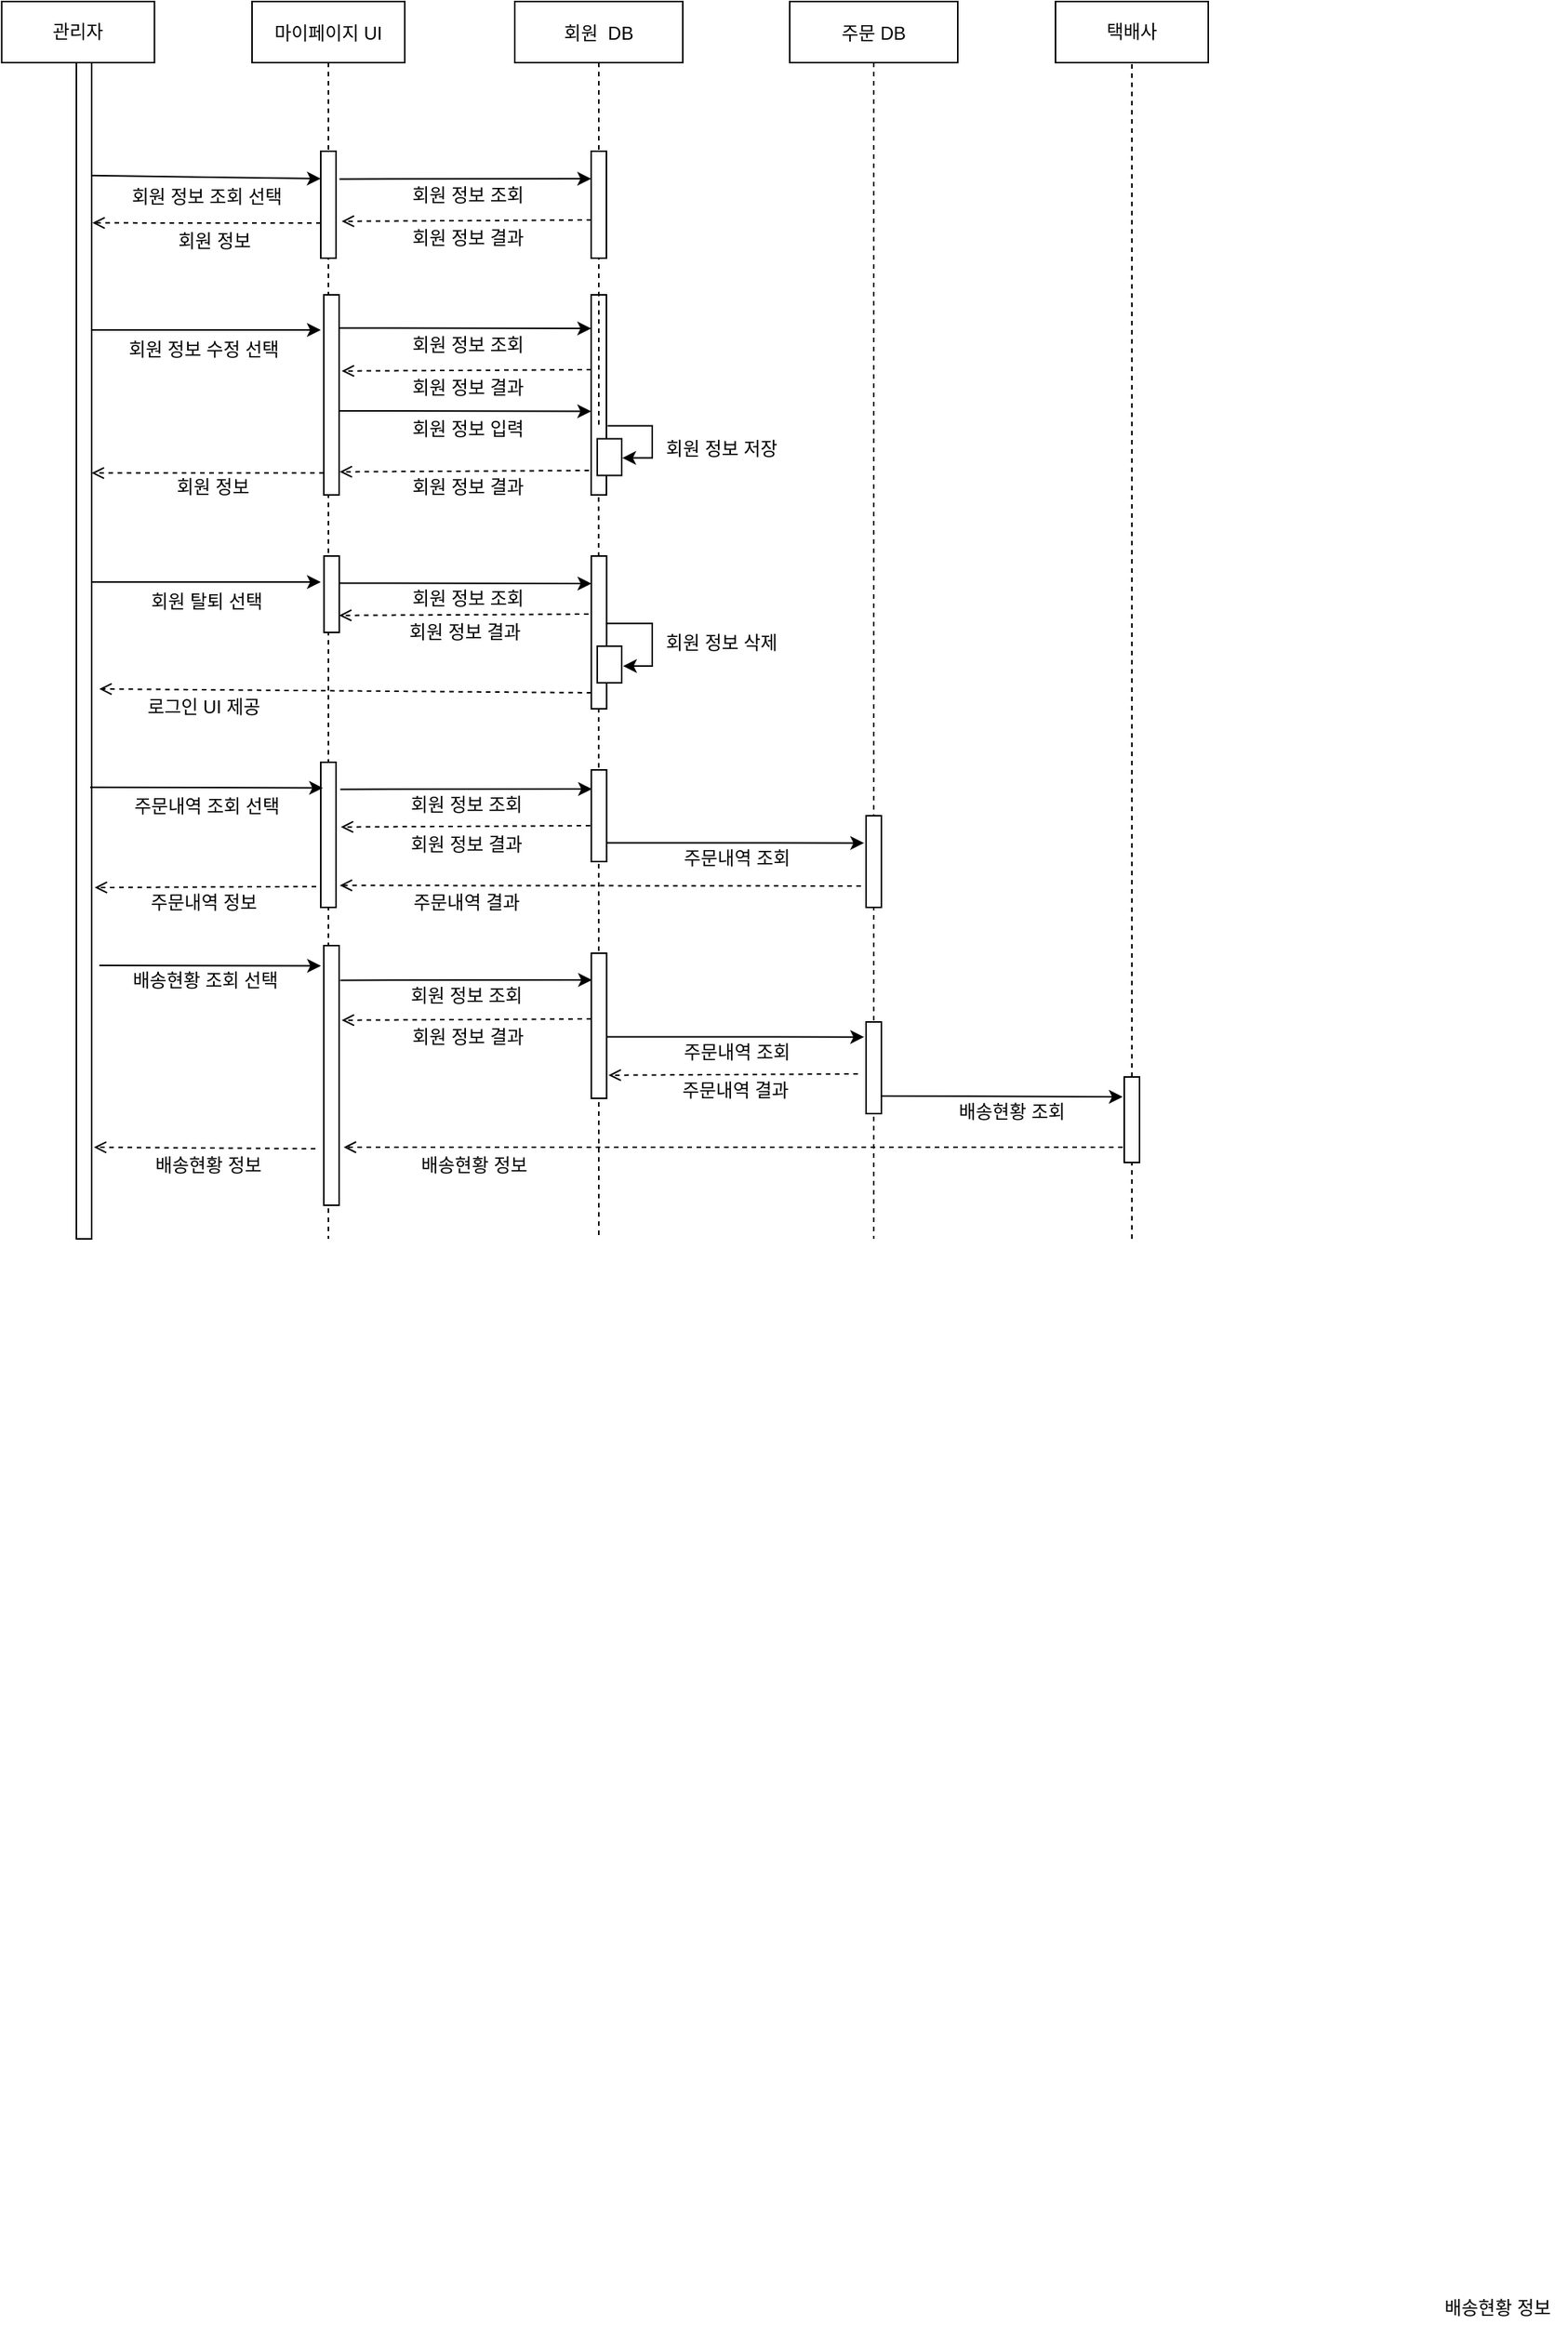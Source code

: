 <mxfile version="18.1.2" type="github">
  <diagram id="kgpKYQtTHZ0yAKxKKP6v" name="Page-1">
    <mxGraphModel dx="1894" dy="702" grid="1" gridSize="10" guides="1" tooltips="1" connect="1" arrows="1" fold="1" page="1" pageScale="1" pageWidth="850" pageHeight="1100" math="0" shadow="0">
      <root>
        <mxCell id="0" />
        <mxCell id="1" parent="0" />
        <mxCell id="r8XIUrFHfBqZS6FGPilP-93" value="" style="points=[];perimeter=orthogonalPerimeter;rounded=0;shadow=0;strokeWidth=1;" vertex="1" parent="1">
          <mxGeometry x="332" y="242" width="10" height="131" as="geometry" />
        </mxCell>
        <mxCell id="r8XIUrFHfBqZS6FGPilP-76" value="회원  DB" style="shape=umlLifeline;perimeter=lifelinePerimeter;container=1;collapsible=0;recursiveResize=0;rounded=0;shadow=0;strokeWidth=1;" vertex="1" parent="1">
          <mxGeometry x="282" y="50" width="110" height="280" as="geometry" />
        </mxCell>
        <mxCell id="r8XIUrFHfBqZS6FGPilP-83" value="" style="points=[];perimeter=orthogonalPerimeter;rounded=0;shadow=0;strokeWidth=1;" vertex="1" parent="r8XIUrFHfBqZS6FGPilP-76">
          <mxGeometry x="50" y="98" width="10" height="70" as="geometry" />
        </mxCell>
        <mxCell id="r8XIUrFHfBqZS6FGPilP-84" value="" style="endArrow=classic;html=1;rounded=0;entryX=-0.177;entryY=0.155;entryDx=0;entryDy=0;entryPerimeter=0;exitX=1.022;exitY=0.36;exitDx=0;exitDy=0;exitPerimeter=0;" edge="1" parent="r8XIUrFHfBqZS6FGPilP-76">
          <mxGeometry width="50" height="50" relative="1" as="geometry">
            <mxPoint x="-114.78" y="116.2" as="sourcePoint" />
            <mxPoint x="50" y="116.005" as="targetPoint" />
          </mxGeometry>
        </mxCell>
        <mxCell id="r8XIUrFHfBqZS6FGPilP-86" value="" style="endArrow=open;html=1;rounded=0;dashed=1;entryX=1.03;entryY=0.253;entryDx=0;entryDy=0;entryPerimeter=0;endFill=0;exitX=-0.141;exitY=0.544;exitDx=0;exitDy=0;exitPerimeter=0;" edge="1" parent="r8XIUrFHfBqZS6FGPilP-76">
          <mxGeometry width="50" height="50" relative="1" as="geometry">
            <mxPoint x="50" y="142.998" as="sourcePoint" />
            <mxPoint x="-113.29" y="143.88" as="targetPoint" />
          </mxGeometry>
        </mxCell>
        <mxCell id="r8XIUrFHfBqZS6FGPilP-101" value="회원 정보 입력" style="text;html=1;align=center;verticalAlign=middle;resizable=0;points=[];autosize=1;strokeColor=none;fillColor=none;" vertex="1" parent="r8XIUrFHfBqZS6FGPilP-76">
          <mxGeometry x="-76" y="270.24" width="90" height="20" as="geometry" />
        </mxCell>
        <mxCell id="3nuBFxr9cyL0pnOWT2aG-5" value="마이페이지 UI" style="shape=umlLifeline;perimeter=lifelinePerimeter;container=1;collapsible=0;recursiveResize=0;rounded=0;shadow=0;strokeWidth=1;" parent="1" vertex="1">
          <mxGeometry x="110" y="50" width="100" height="810" as="geometry" />
        </mxCell>
        <mxCell id="r8XIUrFHfBqZS6FGPilP-82" value="" style="points=[];perimeter=orthogonalPerimeter;rounded=0;shadow=0;strokeWidth=1;" vertex="1" parent="3nuBFxr9cyL0pnOWT2aG-5">
          <mxGeometry x="45" y="98" width="10" height="70" as="geometry" />
        </mxCell>
        <mxCell id="r8XIUrFHfBqZS6FGPilP-139" value="" style="points=[];perimeter=orthogonalPerimeter;rounded=0;shadow=0;strokeWidth=1;" vertex="1" parent="3nuBFxr9cyL0pnOWT2aG-5">
          <mxGeometry x="45" y="498" width="10" height="95" as="geometry" />
        </mxCell>
        <mxCell id="r8XIUrFHfBqZS6FGPilP-27" value="" style="endArrow=classic;html=1;rounded=0;exitX=0.9;exitY=0.096;exitDx=0;exitDy=0;exitPerimeter=0;" edge="1" parent="3nuBFxr9cyL0pnOWT2aG-5" source="3nuBFxr9cyL0pnOWT2aG-2">
          <mxGeometry width="50" height="50" relative="1" as="geometry">
            <mxPoint x="-100" y="116" as="sourcePoint" />
            <mxPoint x="45" y="116" as="targetPoint" />
          </mxGeometry>
        </mxCell>
        <mxCell id="r8XIUrFHfBqZS6FGPilP-91" value="" style="endArrow=classic;html=1;rounded=0;" edge="1" parent="3nuBFxr9cyL0pnOWT2aG-5">
          <mxGeometry width="50" height="50" relative="1" as="geometry">
            <mxPoint x="-110" y="215" as="sourcePoint" />
            <mxPoint x="45" y="215" as="targetPoint" />
          </mxGeometry>
        </mxCell>
        <mxCell id="r8XIUrFHfBqZS6FGPilP-92" value="회원 정보 수정 선택" style="text;html=1;align=center;verticalAlign=middle;resizable=0;points=[];autosize=1;strokeColor=none;fillColor=none;" vertex="1" parent="3nuBFxr9cyL0pnOWT2aG-5">
          <mxGeometry x="-92" y="218" width="120" height="20" as="geometry" />
        </mxCell>
        <mxCell id="r8XIUrFHfBqZS6FGPilP-122" value="" style="endArrow=classic;html=1;rounded=0;" edge="1" parent="3nuBFxr9cyL0pnOWT2aG-5">
          <mxGeometry width="50" height="50" relative="1" as="geometry">
            <mxPoint x="-110" y="380" as="sourcePoint" />
            <mxPoint x="45" y="380" as="targetPoint" />
          </mxGeometry>
        </mxCell>
        <mxCell id="r8XIUrFHfBqZS6FGPilP-141" value="주문내역 조회 선택" style="text;html=1;align=center;verticalAlign=middle;resizable=0;points=[];autosize=1;strokeColor=none;fillColor=none;" vertex="1" parent="3nuBFxr9cyL0pnOWT2aG-5">
          <mxGeometry x="-90.0" y="517" width="120" height="20" as="geometry" />
        </mxCell>
        <mxCell id="r8XIUrFHfBqZS6FGPilP-7" value="" style="endArrow=none;dashed=1;html=1;rounded=0;" edge="1" parent="1">
          <mxGeometry width="50" height="50" relative="1" as="geometry">
            <mxPoint y="440" as="sourcePoint" />
            <mxPoint y="110" as="targetPoint" />
          </mxGeometry>
        </mxCell>
        <mxCell id="3nuBFxr9cyL0pnOWT2aG-2" value="" style="points=[];perimeter=orthogonalPerimeter;rounded=0;shadow=0;strokeWidth=1;" parent="1" vertex="1">
          <mxGeometry x="-5" y="90" width="10" height="770" as="geometry" />
        </mxCell>
        <mxCell id="r8XIUrFHfBqZS6FGPilP-79" value="주문 DB" style="shape=umlLifeline;perimeter=lifelinePerimeter;container=1;collapsible=0;recursiveResize=0;rounded=0;shadow=0;strokeWidth=1;" vertex="1" parent="1">
          <mxGeometry x="462" y="50" width="110" height="810" as="geometry" />
        </mxCell>
        <mxCell id="r8XIUrFHfBqZS6FGPilP-142" value="" style="points=[];perimeter=orthogonalPerimeter;rounded=0;shadow=0;strokeWidth=1;" vertex="1" parent="r8XIUrFHfBqZS6FGPilP-79">
          <mxGeometry x="50" y="533" width="10" height="60" as="geometry" />
        </mxCell>
        <mxCell id="r8XIUrFHfBqZS6FGPilP-147" value="" style="endArrow=classic;html=1;rounded=0;entryX=-0.131;entryY=0.297;entryDx=0;entryDy=0;entryPerimeter=0;exitX=1.022;exitY=0.36;exitDx=0;exitDy=0;exitPerimeter=0;endFill=1;" edge="1" parent="r8XIUrFHfBqZS6FGPilP-79">
          <mxGeometry width="50" height="50" relative="1" as="geometry">
            <mxPoint x="-119.86" y="550.7" as="sourcePoint" />
            <mxPoint x="48.69" y="550.85" as="targetPoint" />
          </mxGeometry>
        </mxCell>
        <mxCell id="r8XIUrFHfBqZS6FGPilP-209" value="" style="points=[];perimeter=orthogonalPerimeter;rounded=0;shadow=0;strokeWidth=1;" vertex="1" parent="r8XIUrFHfBqZS6FGPilP-79">
          <mxGeometry x="50" y="668" width="10" height="60" as="geometry" />
        </mxCell>
        <mxCell id="r8XIUrFHfBqZS6FGPilP-210" value="" style="endArrow=classic;html=1;rounded=0;entryX=-0.131;entryY=0.297;entryDx=0;entryDy=0;entryPerimeter=0;exitX=1.022;exitY=0.36;exitDx=0;exitDy=0;exitPerimeter=0;endFill=1;" edge="1" parent="r8XIUrFHfBqZS6FGPilP-79">
          <mxGeometry width="50" height="50" relative="1" as="geometry">
            <mxPoint x="-119.86" y="677.7" as="sourcePoint" />
            <mxPoint x="48.69" y="677.85" as="targetPoint" />
          </mxGeometry>
        </mxCell>
        <mxCell id="r8XIUrFHfBqZS6FGPilP-211" value="주문내역 조회" style="text;html=1;align=center;verticalAlign=middle;resizable=0;points=[];autosize=1;strokeColor=none;fillColor=none;" vertex="1" parent="r8XIUrFHfBqZS6FGPilP-79">
          <mxGeometry x="-80" y="678" width="90" height="20" as="geometry" />
        </mxCell>
        <mxCell id="r8XIUrFHfBqZS6FGPilP-212" value="" style="endArrow=open;html=1;rounded=0;dashed=1;entryX=1.03;entryY=0.253;entryDx=0;entryDy=0;entryPerimeter=0;endFill=0;exitX=-0.141;exitY=0.544;exitDx=0;exitDy=0;exitPerimeter=0;" edge="1" parent="r8XIUrFHfBqZS6FGPilP-79">
          <mxGeometry width="50" height="50" relative="1" as="geometry">
            <mxPoint x="44.65" y="701.998" as="sourcePoint" />
            <mxPoint x="-118.64" y="702.88" as="targetPoint" />
          </mxGeometry>
        </mxCell>
        <mxCell id="r8XIUrFHfBqZS6FGPilP-213" value="주문내역 결과" style="text;html=1;align=center;verticalAlign=middle;resizable=0;points=[];autosize=1;strokeColor=none;fillColor=none;" vertex="1" parent="r8XIUrFHfBqZS6FGPilP-79">
          <mxGeometry x="-81.35" y="703" width="90" height="20" as="geometry" />
        </mxCell>
        <mxCell id="r8XIUrFHfBqZS6FGPilP-182" value="" style="endArrow=classic;html=1;rounded=0;exitX=1.022;exitY=0.36;exitDx=0;exitDy=0;exitPerimeter=0;endFill=1;" edge="1" parent="r8XIUrFHfBqZS6FGPilP-79">
          <mxGeometry width="50" height="50" relative="1" as="geometry">
            <mxPoint x="60.0" y="716.5" as="sourcePoint" />
            <mxPoint x="218" y="717" as="targetPoint" />
          </mxGeometry>
        </mxCell>
        <mxCell id="r8XIUrFHfBqZS6FGPilP-193" value="" style="endArrow=open;html=1;rounded=0;dashed=1;endFill=0;exitX=-0.141;exitY=0.544;exitDx=0;exitDy=0;exitPerimeter=0;" edge="1" parent="r8XIUrFHfBqZS6FGPilP-79">
          <mxGeometry width="50" height="50" relative="1" as="geometry">
            <mxPoint x="218.0" y="749.998" as="sourcePoint" />
            <mxPoint x="-292" y="750" as="targetPoint" />
          </mxGeometry>
        </mxCell>
        <mxCell id="r8XIUrFHfBqZS6FGPilP-85" value="회원 정보 조회" style="text;html=1;align=center;verticalAlign=middle;resizable=0;points=[];autosize=1;strokeColor=none;fillColor=none;" vertex="1" parent="1">
          <mxGeometry x="206" y="167" width="90" height="20" as="geometry" />
        </mxCell>
        <mxCell id="r8XIUrFHfBqZS6FGPilP-87" value="회원 정보 결과" style="text;html=1;align=center;verticalAlign=middle;resizable=0;points=[];autosize=1;strokeColor=none;fillColor=none;" vertex="1" parent="1">
          <mxGeometry x="206" y="195" width="90" height="20" as="geometry" />
        </mxCell>
        <mxCell id="r8XIUrFHfBqZS6FGPilP-89" value="" style="points=[];perimeter=orthogonalPerimeter;rounded=0;shadow=0;strokeWidth=1;" vertex="1" parent="1">
          <mxGeometry x="157" y="242" width="10" height="131" as="geometry" />
        </mxCell>
        <mxCell id="r8XIUrFHfBqZS6FGPilP-94" value="" style="endArrow=classic;html=1;rounded=0;entryX=-0.177;entryY=0.155;entryDx=0;entryDy=0;entryPerimeter=0;exitX=1.022;exitY=0.189;exitDx=0;exitDy=0;exitPerimeter=0;" edge="1" parent="1">
          <mxGeometry width="50" height="50" relative="1" as="geometry">
            <mxPoint x="167.22" y="263.759" as="sourcePoint" />
            <mxPoint x="332" y="264.005" as="targetPoint" />
          </mxGeometry>
        </mxCell>
        <mxCell id="r8XIUrFHfBqZS6FGPilP-95" value="" style="endArrow=open;html=1;rounded=0;dashed=1;entryX=1.03;entryY=0.253;entryDx=0;entryDy=0;entryPerimeter=0;endFill=0;exitX=-0.141;exitY=0.544;exitDx=0;exitDy=0;exitPerimeter=0;" edge="1" parent="1">
          <mxGeometry width="50" height="50" relative="1" as="geometry">
            <mxPoint x="332" y="290.998" as="sourcePoint" />
            <mxPoint x="168.71" y="291.88" as="targetPoint" />
          </mxGeometry>
        </mxCell>
        <mxCell id="r8XIUrFHfBqZS6FGPilP-96" value="회원 정보 조회" style="text;html=1;align=center;verticalAlign=middle;resizable=0;points=[];autosize=1;strokeColor=none;fillColor=none;" vertex="1" parent="1">
          <mxGeometry x="206" y="265" width="90" height="20" as="geometry" />
        </mxCell>
        <mxCell id="r8XIUrFHfBqZS6FGPilP-97" value="회원 정보 결과" style="text;html=1;align=center;verticalAlign=middle;resizable=0;points=[];autosize=1;strokeColor=none;fillColor=none;" vertex="1" parent="1">
          <mxGeometry x="206" y="293" width="90" height="20" as="geometry" />
        </mxCell>
        <mxCell id="r8XIUrFHfBqZS6FGPilP-105" value="" style="endArrow=none;html=1;rounded=0;dashed=1;endFill=0;exitX=0.689;exitY=1.019;exitDx=0;exitDy=0;exitPerimeter=0;" edge="1" parent="1">
          <mxGeometry width="50" height="50" relative="1" as="geometry">
            <mxPoint x="336.89" y="374.489" as="sourcePoint" />
            <mxPoint x="337" y="860" as="targetPoint" />
          </mxGeometry>
        </mxCell>
        <mxCell id="r8XIUrFHfBqZS6FGPilP-98" value="" style="points=[];perimeter=orthogonalPerimeter;rounded=0;shadow=0;strokeWidth=1;" vertex="1" parent="1">
          <mxGeometry x="336" y="336.24" width="16" height="24" as="geometry" />
        </mxCell>
        <mxCell id="r8XIUrFHfBqZS6FGPilP-108" value="" style="endArrow=classic;html=1;rounded=0;exitX=1.071;exitY=0.655;exitDx=0;exitDy=0;exitPerimeter=0;edgeStyle=orthogonalEdgeStyle;entryX=1.023;entryY=0.523;entryDx=0;entryDy=0;entryPerimeter=0;" edge="1" parent="1" source="r8XIUrFHfBqZS6FGPilP-93" target="r8XIUrFHfBqZS6FGPilP-98">
          <mxGeometry width="50" height="50" relative="1" as="geometry">
            <mxPoint x="362" y="353" as="sourcePoint" />
            <mxPoint x="412" y="303" as="targetPoint" />
            <Array as="points">
              <mxPoint x="372" y="328" />
              <mxPoint x="372" y="349" />
            </Array>
          </mxGeometry>
        </mxCell>
        <mxCell id="r8XIUrFHfBqZS6FGPilP-109" value="회원 정보 저장" style="text;html=1;align=center;verticalAlign=middle;resizable=0;points=[];autosize=1;strokeColor=none;fillColor=none;" vertex="1" parent="1">
          <mxGeometry x="372" y="333" width="90" height="20" as="geometry" />
        </mxCell>
        <mxCell id="r8XIUrFHfBqZS6FGPilP-110" value="" style="endArrow=open;html=1;rounded=0;dashed=1;entryX=1.03;entryY=0.253;entryDx=0;entryDy=0;entryPerimeter=0;endFill=0;exitX=-0.141;exitY=0.544;exitDx=0;exitDy=0;exitPerimeter=0;" edge="1" parent="1">
          <mxGeometry width="50" height="50" relative="1" as="geometry">
            <mxPoint x="330.64" y="356.998" as="sourcePoint" />
            <mxPoint x="167.35" y="357.88" as="targetPoint" />
          </mxGeometry>
        </mxCell>
        <mxCell id="r8XIUrFHfBqZS6FGPilP-111" value="회원 정보 결과" style="text;html=1;align=center;verticalAlign=middle;resizable=0;points=[];autosize=1;strokeColor=none;fillColor=none;" vertex="1" parent="1">
          <mxGeometry x="206" y="358.24" width="90" height="20" as="geometry" />
        </mxCell>
        <mxCell id="r8XIUrFHfBqZS6FGPilP-116" value="" style="endArrow=open;html=1;rounded=0;dashed=1;endFill=0;" edge="1" parent="1" target="3nuBFxr9cyL0pnOWT2aG-2">
          <mxGeometry width="50" height="50" relative="1" as="geometry">
            <mxPoint x="157" y="358.64" as="sourcePoint" />
            <mxPoint x="10" y="360" as="targetPoint" />
          </mxGeometry>
        </mxCell>
        <mxCell id="r8XIUrFHfBqZS6FGPilP-100" value="" style="endArrow=classic;html=1;rounded=0;entryX=-0.177;entryY=0.155;entryDx=0;entryDy=0;entryPerimeter=0;exitX=1.022;exitY=0.189;exitDx=0;exitDy=0;exitPerimeter=0;" edge="1" parent="1">
          <mxGeometry width="50" height="50" relative="1" as="geometry">
            <mxPoint x="167.22" y="317.999" as="sourcePoint" />
            <mxPoint x="332" y="318.245" as="targetPoint" />
          </mxGeometry>
        </mxCell>
        <mxCell id="r8XIUrFHfBqZS6FGPilP-115" value="회원 정보" style="text;html=1;align=center;verticalAlign=middle;resizable=0;points=[];autosize=1;strokeColor=none;fillColor=none;" vertex="1" parent="1">
          <mxGeometry x="49" y="358.24" width="70" height="20" as="geometry" />
        </mxCell>
        <mxCell id="r8XIUrFHfBqZS6FGPilP-119" value="" style="points=[];perimeter=orthogonalPerimeter;rounded=0;shadow=0;strokeWidth=1;" vertex="1" parent="1">
          <mxGeometry x="332.14" y="413" width="10" height="100" as="geometry" />
        </mxCell>
        <mxCell id="r8XIUrFHfBqZS6FGPilP-121" value="" style="points=[];perimeter=orthogonalPerimeter;rounded=0;shadow=0;strokeWidth=1;" vertex="1" parent="1">
          <mxGeometry x="157.14" y="413" width="10" height="50" as="geometry" />
        </mxCell>
        <mxCell id="r8XIUrFHfBqZS6FGPilP-123" value="회원 탈퇴 선택" style="text;html=1;align=center;verticalAlign=middle;resizable=0;points=[];autosize=1;strokeColor=none;fillColor=none;" vertex="1" parent="1">
          <mxGeometry x="35.0" y="433" width="90" height="20" as="geometry" />
        </mxCell>
        <mxCell id="r8XIUrFHfBqZS6FGPilP-124" value="" style="endArrow=classic;html=1;rounded=0;entryX=-0.177;entryY=0.155;entryDx=0;entryDy=0;entryPerimeter=0;exitX=1.022;exitY=0.189;exitDx=0;exitDy=0;exitPerimeter=0;" edge="1" parent="1">
          <mxGeometry width="50" height="50" relative="1" as="geometry">
            <mxPoint x="167.36" y="430.759" as="sourcePoint" />
            <mxPoint x="332.14" y="431.005" as="targetPoint" />
          </mxGeometry>
        </mxCell>
        <mxCell id="r8XIUrFHfBqZS6FGPilP-126" value="회원 정보 조회" style="text;html=1;align=center;verticalAlign=middle;resizable=0;points=[];autosize=1;strokeColor=none;fillColor=none;" vertex="1" parent="1">
          <mxGeometry x="206.14" y="431" width="90" height="20" as="geometry" />
        </mxCell>
        <mxCell id="r8XIUrFHfBqZS6FGPilP-128" value="" style="points=[];perimeter=orthogonalPerimeter;rounded=0;shadow=0;strokeWidth=1;" vertex="1" parent="1">
          <mxGeometry x="336" y="472" width="16" height="24" as="geometry" />
        </mxCell>
        <mxCell id="r8XIUrFHfBqZS6FGPilP-130" value="회원 정보 삭제" style="text;html=1;align=center;verticalAlign=middle;resizable=0;points=[];autosize=1;strokeColor=none;fillColor=none;" vertex="1" parent="1">
          <mxGeometry x="372" y="460" width="90" height="20" as="geometry" />
        </mxCell>
        <mxCell id="r8XIUrFHfBqZS6FGPilP-131" value="" style="endArrow=open;html=1;rounded=0;dashed=1;endFill=0;exitX=-0.003;exitY=0.895;exitDx=0;exitDy=0;exitPerimeter=0;" edge="1" parent="1" source="r8XIUrFHfBqZS6FGPilP-119">
          <mxGeometry width="50" height="50" relative="1" as="geometry">
            <mxPoint x="304" y="503" as="sourcePoint" />
            <mxPoint x="10" y="500" as="targetPoint" />
            <Array as="points">
              <mxPoint x="10" y="500" />
            </Array>
          </mxGeometry>
        </mxCell>
        <mxCell id="r8XIUrFHfBqZS6FGPilP-136" value="" style="endArrow=classic;html=1;rounded=0;edgeStyle=orthogonalEdgeStyle;exitX=0.956;exitY=0.207;exitDx=0;exitDy=0;exitPerimeter=0;entryX=1.055;entryY=0.502;entryDx=0;entryDy=0;entryPerimeter=0;" edge="1" parent="1">
          <mxGeometry width="50" height="50" relative="1" as="geometry">
            <mxPoint x="341.7" y="457.117" as="sourcePoint" />
            <mxPoint x="352.88" y="485.048" as="targetPoint" />
            <Array as="points">
              <mxPoint x="372" y="457" />
              <mxPoint x="372" y="485" />
            </Array>
          </mxGeometry>
        </mxCell>
        <mxCell id="r8XIUrFHfBqZS6FGPilP-135" value="로그인 UI 제공" style="text;html=1;align=center;verticalAlign=middle;resizable=0;points=[];autosize=1;strokeColor=none;fillColor=none;" vertex="1" parent="1">
          <mxGeometry x="33.14" y="502" width="90" height="20" as="geometry" />
        </mxCell>
        <mxCell id="r8XIUrFHfBqZS6FGPilP-143" value="" style="points=[];perimeter=orthogonalPerimeter;rounded=0;shadow=0;strokeWidth=1;" vertex="1" parent="1">
          <mxGeometry x="332.14" y="553" width="10" height="60" as="geometry" />
        </mxCell>
        <mxCell id="r8XIUrFHfBqZS6FGPilP-145" value="" style="endArrow=classic;html=1;rounded=0;entryX=-0.177;entryY=0.155;entryDx=0;entryDy=0;entryPerimeter=0;exitX=1.022;exitY=0.36;exitDx=0;exitDy=0;exitPerimeter=0;endFill=1;" edge="1" parent="1">
          <mxGeometry width="50" height="50" relative="1" as="geometry">
            <mxPoint x="167.75" y="565.7" as="sourcePoint" />
            <mxPoint x="332.53" y="565.505" as="targetPoint" />
          </mxGeometry>
        </mxCell>
        <mxCell id="r8XIUrFHfBqZS6FGPilP-146" value="회원 정보 조회" style="text;html=1;align=center;verticalAlign=middle;resizable=0;points=[];autosize=1;strokeColor=none;fillColor=none;" vertex="1" parent="1">
          <mxGeometry x="204.53" y="565.5" width="90" height="20" as="geometry" />
        </mxCell>
        <mxCell id="r8XIUrFHfBqZS6FGPilP-148" value="주문내역 조회" style="text;html=1;align=center;verticalAlign=middle;resizable=0;points=[];autosize=1;strokeColor=none;fillColor=none;" vertex="1" parent="1">
          <mxGeometry x="382" y="601" width="90" height="20" as="geometry" />
        </mxCell>
        <mxCell id="r8XIUrFHfBqZS6FGPilP-150" value="" style="endArrow=open;html=1;rounded=0;dashed=1;endFill=0;exitX=-0.141;exitY=0.544;exitDx=0;exitDy=0;exitPerimeter=0;entryX=1.043;entryY=0.78;entryDx=0;entryDy=0;entryPerimeter=0;" edge="1" parent="1">
          <mxGeometry width="50" height="50" relative="1" as="geometry">
            <mxPoint x="508.64" y="628.998" as="sourcePoint" />
            <mxPoint x="167.43" y="628.6" as="targetPoint" />
          </mxGeometry>
        </mxCell>
        <mxCell id="r8XIUrFHfBqZS6FGPilP-151" value="주문내역 결과" style="text;html=1;align=center;verticalAlign=middle;resizable=0;points=[];autosize=1;strokeColor=none;fillColor=none;" vertex="1" parent="1">
          <mxGeometry x="204.53" y="630" width="90" height="20" as="geometry" />
        </mxCell>
        <mxCell id="r8XIUrFHfBqZS6FGPilP-168" value="" style="endArrow=classic;html=1;rounded=0;entryX=-0.189;entryY=0.078;entryDx=0;entryDy=0;entryPerimeter=0;" edge="1" parent="1" target="r8XIUrFHfBqZS6FGPilP-169">
          <mxGeometry width="50" height="50" relative="1" as="geometry">
            <mxPoint x="10" y="681" as="sourcePoint" />
            <mxPoint x="309.01" y="681.65" as="targetPoint" />
          </mxGeometry>
        </mxCell>
        <mxCell id="r8XIUrFHfBqZS6FGPilP-169" value="" style="points=[];perimeter=orthogonalPerimeter;rounded=0;shadow=0;strokeWidth=1;" vertex="1" parent="1">
          <mxGeometry x="157" y="668" width="10" height="170" as="geometry" />
        </mxCell>
        <mxCell id="r8XIUrFHfBqZS6FGPilP-174" value="" style="points=[];perimeter=orthogonalPerimeter;rounded=0;shadow=0;strokeWidth=1;" vertex="1" parent="1">
          <mxGeometry x="332.14" y="673" width="10" height="95" as="geometry" />
        </mxCell>
        <mxCell id="r8XIUrFHfBqZS6FGPilP-175" value="" style="endArrow=classic;html=1;rounded=0;entryX=-0.177;entryY=0.155;entryDx=0;entryDy=0;entryPerimeter=0;exitX=1.022;exitY=0.36;exitDx=0;exitDy=0;exitPerimeter=0;endFill=1;" edge="1" parent="1">
          <mxGeometry width="50" height="50" relative="1" as="geometry">
            <mxPoint x="167.75" y="690.7" as="sourcePoint" />
            <mxPoint x="332.53" y="690.505" as="targetPoint" />
          </mxGeometry>
        </mxCell>
        <mxCell id="r8XIUrFHfBqZS6FGPilP-176" value="회원 정보 조회" style="text;html=1;align=center;verticalAlign=middle;resizable=0;points=[];autosize=1;strokeColor=none;fillColor=none;" vertex="1" parent="1">
          <mxGeometry x="204.53" y="690.5" width="90" height="20" as="geometry" />
        </mxCell>
        <mxCell id="r8XIUrFHfBqZS6FGPilP-183" value="배송현황 조회" style="text;html=1;align=center;verticalAlign=middle;resizable=0;points=[];autosize=1;strokeColor=none;fillColor=none;" vertex="1" parent="1">
          <mxGeometry x="562" y="767" width="90" height="20" as="geometry" />
        </mxCell>
        <mxCell id="r8XIUrFHfBqZS6FGPilP-185" value="" style="endArrow=none;dashed=1;html=1;rounded=0;startArrow=none;entryX=0.5;entryY=1;entryDx=0;entryDy=0;" edge="1" parent="1" source="r8XIUrFHfBqZS6FGPilP-187" target="r8XIUrFHfBqZS6FGPilP-222">
          <mxGeometry width="50" height="50" relative="1" as="geometry">
            <mxPoint x="686" y="962" as="sourcePoint" />
            <mxPoint x="686" y="112" as="targetPoint" />
          </mxGeometry>
        </mxCell>
        <mxCell id="r8XIUrFHfBqZS6FGPilP-187" value="" style="points=[];perimeter=orthogonalPerimeter;rounded=0;shadow=0;strokeWidth=1;" vertex="1" parent="1">
          <mxGeometry x="681" y="754" width="10" height="56" as="geometry" />
        </mxCell>
        <mxCell id="r8XIUrFHfBqZS6FGPilP-188" value="" style="endArrow=none;dashed=1;html=1;rounded=0;startArrow=none;" edge="1" parent="1" target="r8XIUrFHfBqZS6FGPilP-187">
          <mxGeometry width="50" height="50" relative="1" as="geometry">
            <mxPoint x="686" y="860" as="sourcePoint" />
            <mxPoint x="686" y="30" as="targetPoint" />
          </mxGeometry>
        </mxCell>
        <mxCell id="r8XIUrFHfBqZS6FGPilP-196" value="배송현황 정보" style="text;html=1;align=center;verticalAlign=middle;resizable=0;points=[];autosize=1;strokeColor=none;fillColor=none;" vertex="1" parent="1">
          <mxGeometry x="880" y="1550" width="90" height="20" as="geometry" />
        </mxCell>
        <mxCell id="r8XIUrFHfBqZS6FGPilP-200" value="" style="endArrow=open;html=1;rounded=0;dashed=1;entryX=1.03;entryY=0.253;entryDx=0;entryDy=0;entryPerimeter=0;endFill=0;exitX=-0.141;exitY=0.544;exitDx=0;exitDy=0;exitPerimeter=0;" edge="1" parent="1">
          <mxGeometry width="50" height="50" relative="1" as="geometry">
            <mxPoint x="330.29" y="450.998" as="sourcePoint" />
            <mxPoint x="167" y="451.88" as="targetPoint" />
          </mxGeometry>
        </mxCell>
        <mxCell id="r8XIUrFHfBqZS6FGPilP-201" value="회원 정보 결과" style="text;html=1;align=center;verticalAlign=middle;resizable=0;points=[];autosize=1;strokeColor=none;fillColor=none;" vertex="1" parent="1">
          <mxGeometry x="204.29" y="453" width="90" height="20" as="geometry" />
        </mxCell>
        <mxCell id="r8XIUrFHfBqZS6FGPilP-204" value="" style="endArrow=open;html=1;rounded=0;dashed=1;entryX=1.03;entryY=0.253;entryDx=0;entryDy=0;entryPerimeter=0;endFill=0;exitX=-0.141;exitY=0.544;exitDx=0;exitDy=0;exitPerimeter=0;" edge="1" parent="1">
          <mxGeometry width="50" height="50" relative="1" as="geometry">
            <mxPoint x="331.43" y="589.498" as="sourcePoint" />
            <mxPoint x="168.14" y="590.38" as="targetPoint" />
          </mxGeometry>
        </mxCell>
        <mxCell id="r8XIUrFHfBqZS6FGPilP-205" value="회원 정보 결과" style="text;html=1;align=center;verticalAlign=middle;resizable=0;points=[];autosize=1;strokeColor=none;fillColor=none;" vertex="1" parent="1">
          <mxGeometry x="205.43" y="591.5" width="90" height="20" as="geometry" />
        </mxCell>
        <mxCell id="r8XIUrFHfBqZS6FGPilP-207" value="" style="endArrow=open;html=1;rounded=0;dashed=1;entryX=1.03;entryY=0.253;entryDx=0;entryDy=0;entryPerimeter=0;endFill=0;exitX=-0.141;exitY=0.544;exitDx=0;exitDy=0;exitPerimeter=0;" edge="1" parent="1">
          <mxGeometry width="50" height="50" relative="1" as="geometry">
            <mxPoint x="332.0" y="715.998" as="sourcePoint" />
            <mxPoint x="168.71" y="716.88" as="targetPoint" />
          </mxGeometry>
        </mxCell>
        <mxCell id="r8XIUrFHfBqZS6FGPilP-208" value="회원 정보 결과" style="text;html=1;align=center;verticalAlign=middle;resizable=0;points=[];autosize=1;strokeColor=none;fillColor=none;" vertex="1" parent="1">
          <mxGeometry x="206" y="718" width="90" height="20" as="geometry" />
        </mxCell>
        <mxCell id="r8XIUrFHfBqZS6FGPilP-140" value="" style="endArrow=classic;html=1;rounded=0;entryX=0.144;entryY=0.177;entryDx=0;entryDy=0;entryPerimeter=0;exitX=0.9;exitY=0.616;exitDx=0;exitDy=0;exitPerimeter=0;" edge="1" parent="1" source="3nuBFxr9cyL0pnOWT2aG-2" target="r8XIUrFHfBqZS6FGPilP-139">
          <mxGeometry width="50" height="50" relative="1" as="geometry">
            <mxPoint x="10" y="565" as="sourcePoint" />
            <mxPoint x="112" y="563" as="targetPoint" />
          </mxGeometry>
        </mxCell>
        <mxCell id="r8XIUrFHfBqZS6FGPilP-215" value="" style="endArrow=open;html=1;rounded=0;dashed=1;endFill=0;" edge="1" parent="1">
          <mxGeometry width="50" height="50" relative="1" as="geometry">
            <mxPoint x="152" y="629.33" as="sourcePoint" />
            <mxPoint x="7" y="630" as="targetPoint" />
          </mxGeometry>
        </mxCell>
        <mxCell id="r8XIUrFHfBqZS6FGPilP-28" value="회원 정보 조회 선택" style="text;html=1;align=center;verticalAlign=middle;resizable=0;points=[];autosize=1;strokeColor=none;fillColor=none;" vertex="1" parent="1">
          <mxGeometry x="20" y="168" width="120" height="20" as="geometry" />
        </mxCell>
        <mxCell id="r8XIUrFHfBqZS6FGPilP-112" value="회원 정보" style="text;html=1;align=center;verticalAlign=middle;resizable=0;points=[];autosize=1;strokeColor=none;fillColor=none;" vertex="1" parent="1">
          <mxGeometry x="50" y="197" width="70" height="20" as="geometry" />
        </mxCell>
        <mxCell id="r8XIUrFHfBqZS6FGPilP-221" value="관리자" style="rounded=0;whiteSpace=wrap;html=1;" vertex="1" parent="1">
          <mxGeometry x="-53.86" y="50" width="100" height="40" as="geometry" />
        </mxCell>
        <mxCell id="r8XIUrFHfBqZS6FGPilP-222" value="택배사" style="rounded=0;whiteSpace=wrap;html=1;" vertex="1" parent="1">
          <mxGeometry x="636" y="50" width="100" height="40" as="geometry" />
        </mxCell>
        <mxCell id="r8XIUrFHfBqZS6FGPilP-88" value="" style="endArrow=open;html=1;rounded=0;dashed=1;endFill=0;entryX=1.078;entryY=0.229;entryDx=0;entryDy=0;entryPerimeter=0;" edge="1" parent="1">
          <mxGeometry width="50" height="50" relative="1" as="geometry">
            <mxPoint x="155" y="195" as="sourcePoint" />
            <mxPoint x="5.49" y="194.925" as="targetPoint" />
          </mxGeometry>
        </mxCell>
        <mxCell id="r8XIUrFHfBqZS6FGPilP-197" value="" style="endArrow=open;html=1;rounded=0;dashed=1;endFill=0;" edge="1" parent="1">
          <mxGeometry width="50" height="50" relative="1" as="geometry">
            <mxPoint x="151.5" y="801" as="sourcePoint" />
            <mxPoint x="6.5" y="800" as="targetPoint" />
          </mxGeometry>
        </mxCell>
        <mxCell id="r8XIUrFHfBqZS6FGPilP-224" value="주문내역 정보" style="text;html=1;align=center;verticalAlign=middle;resizable=0;points=[];autosize=1;strokeColor=none;fillColor=none;" vertex="1" parent="1">
          <mxGeometry x="33.14" y="630" width="90" height="20" as="geometry" />
        </mxCell>
        <mxCell id="r8XIUrFHfBqZS6FGPilP-225" value="배송현황 조회 선택" style="text;html=1;align=center;verticalAlign=middle;resizable=0;points=[];autosize=1;strokeColor=none;fillColor=none;" vertex="1" parent="1">
          <mxGeometry x="19.0" y="681" width="120" height="20" as="geometry" />
        </mxCell>
        <mxCell id="r8XIUrFHfBqZS6FGPilP-226" value="배송현황 정보" style="text;html=1;align=center;verticalAlign=middle;resizable=0;points=[];autosize=1;strokeColor=none;fillColor=none;" vertex="1" parent="1">
          <mxGeometry x="36" y="802" width="90" height="20" as="geometry" />
        </mxCell>
        <mxCell id="r8XIUrFHfBqZS6FGPilP-229" value="배송현황 정보" style="text;html=1;align=center;verticalAlign=middle;resizable=0;points=[];autosize=1;strokeColor=none;fillColor=none;" vertex="1" parent="1">
          <mxGeometry x="210" y="802" width="90" height="20" as="geometry" />
        </mxCell>
      </root>
    </mxGraphModel>
  </diagram>
</mxfile>
